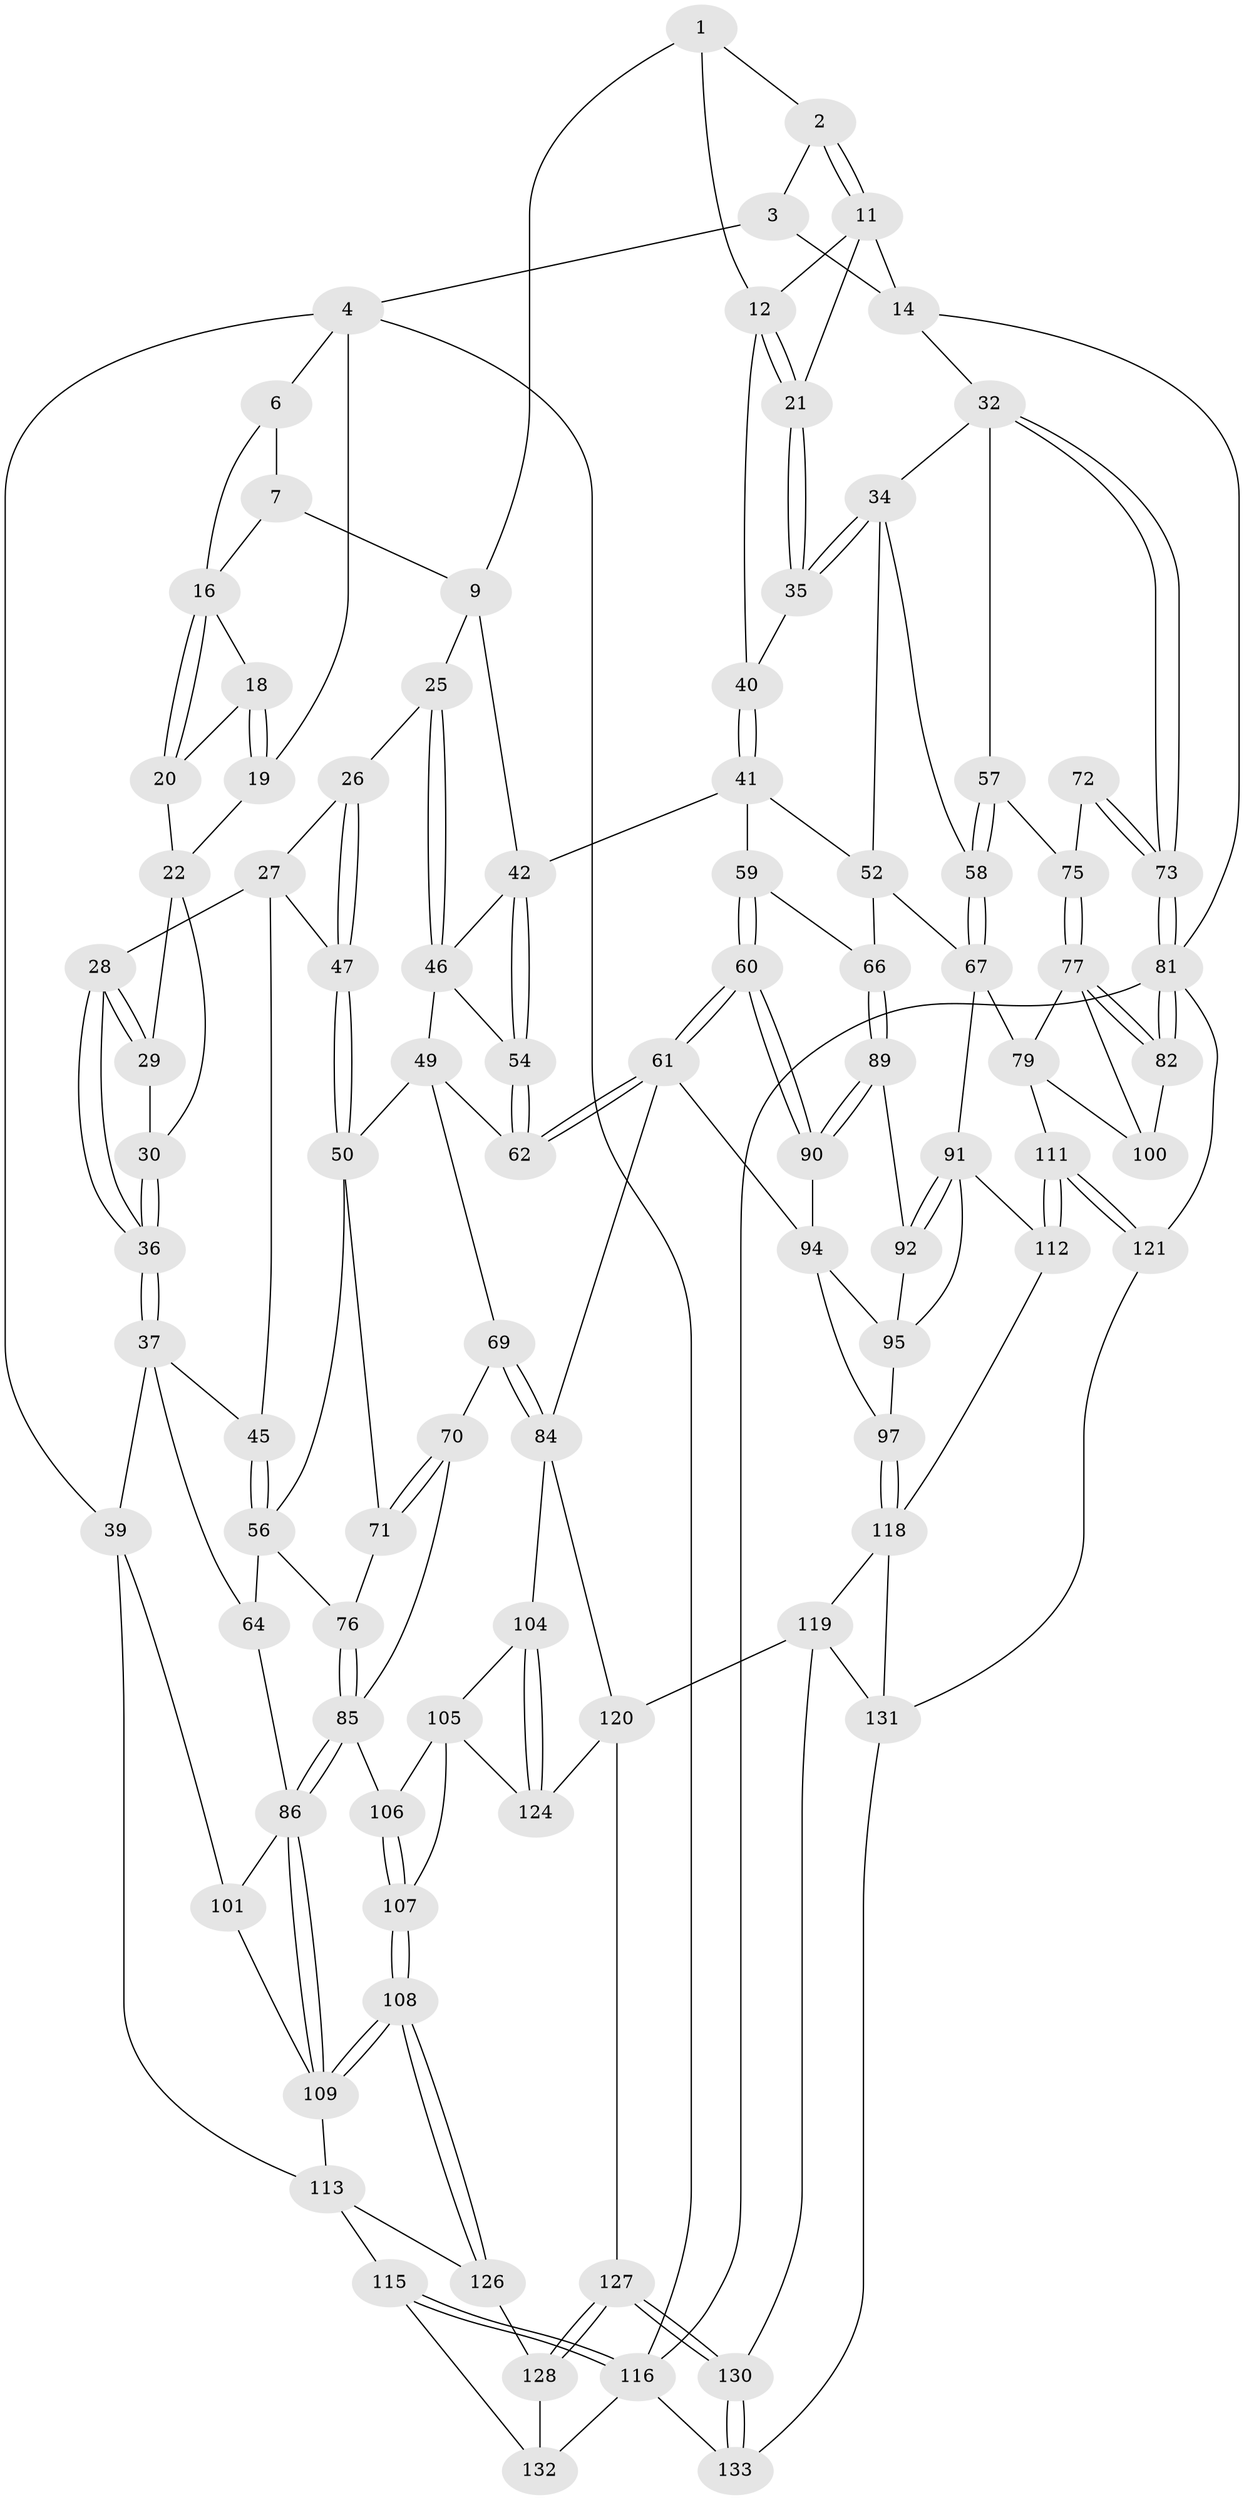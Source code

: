 // original degree distribution, {3: 0.02962962962962963, 4: 0.21481481481481482, 5: 0.5333333333333333, 6: 0.2222222222222222}
// Generated by graph-tools (version 1.1) at 2025/11/02/27/25 16:11:53]
// undirected, 94 vertices, 210 edges
graph export_dot {
graph [start="1"]
  node [color=gray90,style=filled];
  1 [pos="+0.6484551737825923+0",super="+8"];
  2 [pos="+0.6720940328699735+0"];
  3 [pos="+0.7087344530293218+0"];
  4 [pos="+0+0",super="+5"];
  6 [pos="+0.027583489148568865+0"];
  7 [pos="+0.47506257171134403+0",super="+10"];
  9 [pos="+0.4124294223871677+0.1984943405153434",super="+24"];
  11 [pos="+0.6636059712440568+0.14463331453834113",super="+15"];
  12 [pos="+0.6548767258749553+0.15512129522357515",super="+13"];
  14 [pos="+0.8697119651753596+0.12739999030293767",super="+31"];
  16 [pos="+0.35365188826188343+0.144253073076764",super="+17"];
  18 [pos="+0.24334362224144843+0.11582996533937975"];
  19 [pos="+0+0.05891094641116022"];
  20 [pos="+0.26965480533629826+0.15473772400040206"];
  21 [pos="+0.7440700380578685+0.2716337079353227"];
  22 [pos="+0.23457412996055652+0.17618857062294357",super="+23"];
  25 [pos="+0.3536769307823818+0.29285590564135355"];
  26 [pos="+0.3077565042437764+0.3143489925968933"];
  27 [pos="+0.23841267864794277+0.29068480271402214",super="+44"];
  28 [pos="+0.22576123274993976+0.28205971255070106"];
  29 [pos="+0.22327004953555252+0.22625885455955363"];
  30 [pos="+0.06874935865752554+0.206580885226225"];
  32 [pos="+1+0.2993529758712595",super="+33"];
  34 [pos="+0.7879720448597904+0.3643255875633057",super="+51"];
  35 [pos="+0.7321270252018949+0.2964874855963561"];
  36 [pos="+0.10257383123176517+0.30681624454497436"];
  37 [pos="+0.09703022520516548+0.3252525803007144",super="+38"];
  39 [pos="+0+0.48405725810011063",super="+102"];
  40 [pos="+0.6126878366997979+0.3045320552669275"];
  41 [pos="+0.5725447839700935+0.4037976698114691",super="+53"];
  42 [pos="+0.5593641449526515+0.408185526153456",super="+43"];
  45 [pos="+0.16274603582385253+0.43618206715009816"];
  46 [pos="+0.421337780393358+0.40593107501863646",super="+48"];
  47 [pos="+0.2818839764268931+0.41471139077046487"];
  49 [pos="+0.3469893290645598+0.4921944350061413",super="+68"];
  50 [pos="+0.344329258699381+0.49253413811326197",super="+55"];
  52 [pos="+0.7072773400549515+0.46694422947239367",super="+65"];
  54 [pos="+0.5032425253570488+0.5043538214693724"];
  56 [pos="+0.14614533212646125+0.48679205913537177",super="+63"];
  57 [pos="+0.8681942082315446+0.5282382296732244",super="+74"];
  58 [pos="+0.8487273066276411+0.5352932371533866"];
  59 [pos="+0.6111457885700337+0.5452667621860084"];
  60 [pos="+0.5495134202604129+0.6085558456280536"];
  61 [pos="+0.5320369629741998+0.6131232263304073",super="+83"];
  62 [pos="+0.49620492007768596+0.5630274844622039"];
  64 [pos="+0.11410670440300946+0.5263047595898096"];
  66 [pos="+0.7064748519696973+0.5800152439331799"];
  67 [pos="+0.8106911718316674+0.6030082305607853",super="+80"];
  69 [pos="+0.3761755552986583+0.6783204671785109"];
  70 [pos="+0.32209360997157205+0.6496920175949126"];
  71 [pos="+0.31419453556064303+0.5337632765056106"];
  72 [pos="+0.9670658128476575+0.575119281435716"];
  73 [pos="+1+0.5264831001804833"];
  75 [pos="+0.9352173748775593+0.6000873661247196"];
  76 [pos="+0.18523079777484378+0.594322362148413"];
  77 [pos="+0.9464250147994065+0.6632790909974092",super="+78"];
  79 [pos="+0.8462771584525121+0.6858823670305324",super="+110"];
  81 [pos="+1+0.6519369444696289",super="+88"];
  82 [pos="+1+0.671794577470655"];
  84 [pos="+0.4239771974471404+0.7331570911324528",super="+103"];
  85 [pos="+0.21291669885914152+0.6749491949806707",super="+93"];
  86 [pos="+0.10145894431686976+0.7251874310561672",super="+87"];
  89 [pos="+0.6888884514202671+0.6077926168513283"];
  90 [pos="+0.5521474869047972+0.609662671297276"];
  91 [pos="+0.7185874273613418+0.7194986537224368",super="+99"];
  92 [pos="+0.6822454880284843+0.6263227029972782"];
  94 [pos="+0.6198694987401983+0.6509242537930824",super="+98"];
  95 [pos="+0.6391551935284808+0.6559948512917588",super="+96"];
  97 [pos="+0.6063474443462799+0.7569162672248251"];
  100 [pos="+0.9537606451497042+0.7685064325019382"];
  101 [pos="+0+0.6909080013398514"];
  104 [pos="+0.3616668675880525+0.7676905133454024"];
  105 [pos="+0.35944484550085737+0.7677670158873697",super="+123"];
  106 [pos="+0.24666644056861473+0.7660010631420833"];
  107 [pos="+0.23153425458771296+0.8105623561490494"];
  108 [pos="+0.11066354731065592+0.8178623379116176"];
  109 [pos="+0.1096573897610641+0.8098013877078428",super="+117"];
  111 [pos="+0.8543618639483052+1"];
  112 [pos="+0.7942958714026006+0.9648158134465392"];
  113 [pos="+0+0.7813360528004205",super="+114"];
  115 [pos="+0+0.9686929140678122"];
  116 [pos="+0+1",super="+134"];
  118 [pos="+0.5762036231051568+0.8606632577867733",super="+122"];
  119 [pos="+0.468251826516225+0.850959126490141",super="+129"];
  120 [pos="+0.45097202326352437+0.8304785215011447",super="+125"];
  121 [pos="+1+1"];
  124 [pos="+0.27882861203015435+0.9040487622296859"];
  126 [pos="+0.10504681226117753+0.8290140774124173"];
  127 [pos="+0.2618880836652634+1"];
  128 [pos="+0.10717207125825567+0.8704997073700046"];
  130 [pos="+0.2679150571264218+1"];
  131 [pos="+0.5042728887995572+1",super="+135"];
  132 [pos="+0.06938710706844449+0.9098933919418429"];
  133 [pos="+0.2604058383454336+1"];
  1 -- 2;
  1 -- 12;
  1 -- 9;
  2 -- 3;
  2 -- 11;
  2 -- 11;
  3 -- 4;
  3 -- 14 [weight=2];
  4 -- 39;
  4 -- 116;
  4 -- 19;
  4 -- 6;
  6 -- 7;
  6 -- 16;
  7 -- 16;
  7 -- 9;
  9 -- 25;
  9 -- 42;
  11 -- 12;
  11 -- 21;
  11 -- 14;
  12 -- 21;
  12 -- 21;
  12 -- 40;
  14 -- 32;
  14 -- 81;
  16 -- 20;
  16 -- 20;
  16 -- 18;
  18 -- 19;
  18 -- 19;
  18 -- 20;
  19 -- 22;
  20 -- 22;
  21 -- 35;
  21 -- 35;
  22 -- 29;
  22 -- 30;
  25 -- 26;
  25 -- 46;
  25 -- 46;
  26 -- 27;
  26 -- 47;
  26 -- 47;
  27 -- 28;
  27 -- 45;
  27 -- 47;
  28 -- 29;
  28 -- 29;
  28 -- 36;
  28 -- 36;
  29 -- 30;
  30 -- 36;
  30 -- 36;
  32 -- 73;
  32 -- 73;
  32 -- 57;
  32 -- 34;
  34 -- 35;
  34 -- 35;
  34 -- 58;
  34 -- 52;
  35 -- 40;
  36 -- 37;
  36 -- 37;
  37 -- 45;
  37 -- 64;
  37 -- 39;
  39 -- 113;
  39 -- 101;
  40 -- 41;
  40 -- 41;
  41 -- 42;
  41 -- 59;
  41 -- 52;
  42 -- 54;
  42 -- 54;
  42 -- 46;
  45 -- 56;
  45 -- 56;
  46 -- 54;
  46 -- 49;
  47 -- 50;
  47 -- 50;
  49 -- 50;
  49 -- 69;
  49 -- 62;
  50 -- 56;
  50 -- 71;
  52 -- 66;
  52 -- 67;
  54 -- 62;
  54 -- 62;
  56 -- 64;
  56 -- 76;
  57 -- 58;
  57 -- 58;
  57 -- 75;
  58 -- 67;
  58 -- 67;
  59 -- 60;
  59 -- 60;
  59 -- 66;
  60 -- 61;
  60 -- 61;
  60 -- 90;
  60 -- 90;
  61 -- 62;
  61 -- 62;
  61 -- 84;
  61 -- 94;
  64 -- 86;
  66 -- 89;
  66 -- 89;
  67 -- 91;
  67 -- 79;
  69 -- 70;
  69 -- 84;
  69 -- 84;
  70 -- 71;
  70 -- 71;
  70 -- 85;
  71 -- 76;
  72 -- 73;
  72 -- 73;
  72 -- 75;
  73 -- 81;
  73 -- 81;
  75 -- 77;
  75 -- 77;
  76 -- 85;
  76 -- 85;
  77 -- 82;
  77 -- 82;
  77 -- 100;
  77 -- 79;
  79 -- 100;
  79 -- 111;
  81 -- 82;
  81 -- 82;
  81 -- 116;
  81 -- 121;
  82 -- 100;
  84 -- 104;
  84 -- 120;
  85 -- 86;
  85 -- 86;
  85 -- 106;
  86 -- 109;
  86 -- 109;
  86 -- 101;
  89 -- 90;
  89 -- 90;
  89 -- 92;
  90 -- 94;
  91 -- 92;
  91 -- 92;
  91 -- 112;
  91 -- 95;
  92 -- 95;
  94 -- 95;
  94 -- 97;
  95 -- 97;
  97 -- 118;
  97 -- 118;
  101 -- 109;
  104 -- 105;
  104 -- 124;
  104 -- 124;
  105 -- 106;
  105 -- 107;
  105 -- 124;
  106 -- 107;
  106 -- 107;
  107 -- 108;
  107 -- 108;
  108 -- 109;
  108 -- 109;
  108 -- 126;
  108 -- 126;
  109 -- 113;
  111 -- 112;
  111 -- 112;
  111 -- 121;
  111 -- 121;
  112 -- 118;
  113 -- 115;
  113 -- 126;
  115 -- 116;
  115 -- 116;
  115 -- 132;
  116 -- 132;
  116 -- 133;
  118 -- 119;
  118 -- 131;
  119 -- 120;
  119 -- 130;
  119 -- 131;
  120 -- 124;
  120 -- 127;
  121 -- 131;
  126 -- 128;
  127 -- 128;
  127 -- 128;
  127 -- 130;
  127 -- 130;
  128 -- 132;
  130 -- 133;
  130 -- 133;
  131 -- 133;
}
